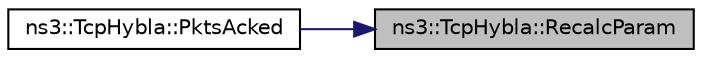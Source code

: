 digraph "ns3::TcpHybla::RecalcParam"
{
 // LATEX_PDF_SIZE
  edge [fontname="Helvetica",fontsize="10",labelfontname="Helvetica",labelfontsize="10"];
  node [fontname="Helvetica",fontsize="10",shape=record];
  rankdir="RL";
  Node1 [label="ns3::TcpHybla::RecalcParam",height=0.2,width=0.4,color="black", fillcolor="grey75", style="filled", fontcolor="black",tooltip="Recalculate algorithm parameters."];
  Node1 -> Node2 [dir="back",color="midnightblue",fontsize="10",style="solid",fontname="Helvetica"];
  Node2 [label="ns3::TcpHybla::PktsAcked",height=0.2,width=0.4,color="black", fillcolor="white", style="filled",URL="$classns3_1_1_tcp_hybla.html#acf4d5457143116a53cb20acc4e19355a",tooltip="Timing information on received ACK."];
}
